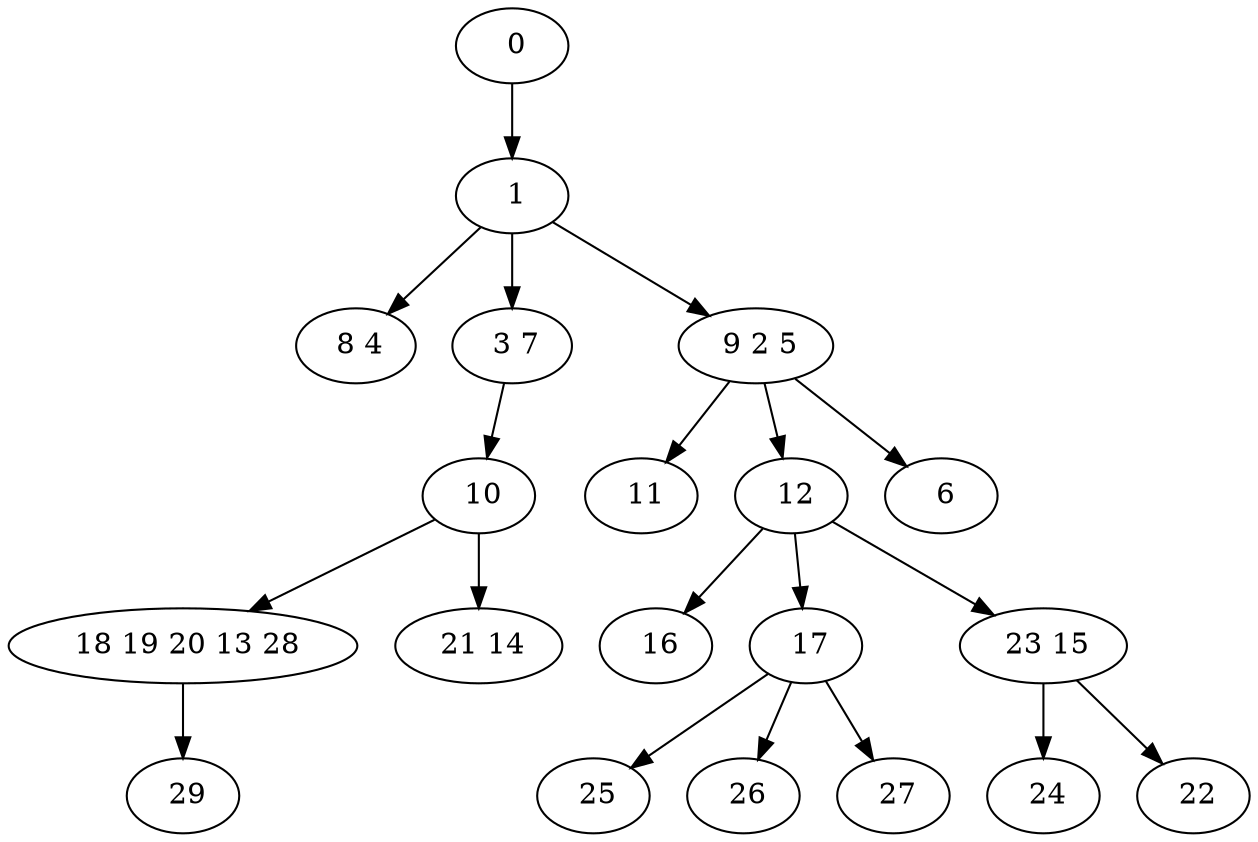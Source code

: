 digraph mytree {
" 0" -> " 1";
" 1" -> " 8 4";
" 1" -> " 3 7";
" 1" -> " 9 2 5";
" 11";
" 8 4";
" 3 7" -> " 10";
" 9 2 5" -> " 11";
" 9 2 5" -> " 12";
" 9 2 5" -> " 6";
" 10" -> " 18 19 20 13 28";
" 10" -> " 21 14";
" 18 19 20 13 28" -> " 29";
" 12" -> " 16";
" 12" -> " 17";
" 12" -> " 23 15";
" 16";
" 17" -> " 25";
" 17" -> " 26";
" 17" -> " 27";
" 23 15" -> " 24";
" 23 15" -> " 22";
" 25";
" 26";
" 27";
" 24";
" 22";
" 29";
" 21 14";
" 6";
}

